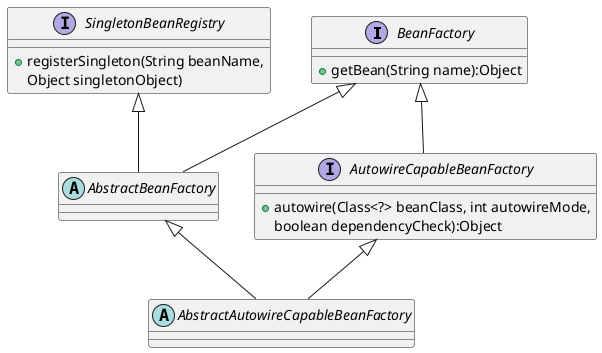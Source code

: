 @startuml

interface BeanFactory {
+getBean(String name):Object
}


interface SingletonBeanRegistry {
+registerSingleton(String beanName,
Object singletonObject)
}

abstract class AbstractBeanFactory


BeanFactory <|-- AbstractBeanFactory
SingletonBeanRegistry <|-- AbstractBeanFactory

abstract class AbstractAutowireCapableBeanFactory
AbstractBeanFactory <|-- AbstractAutowireCapableBeanFactory


interface AutowireCapableBeanFactory {
 +autowire(Class<?> beanClass, int autowireMode,
 boolean dependencyCheck):Object
}

BeanFactory <|-- AutowireCapableBeanFactory


abstract class AbstractAutowireCapableBeanFactory
AutowireCapableBeanFactory <|-- AbstractAutowireCapableBeanFactory
@enduml